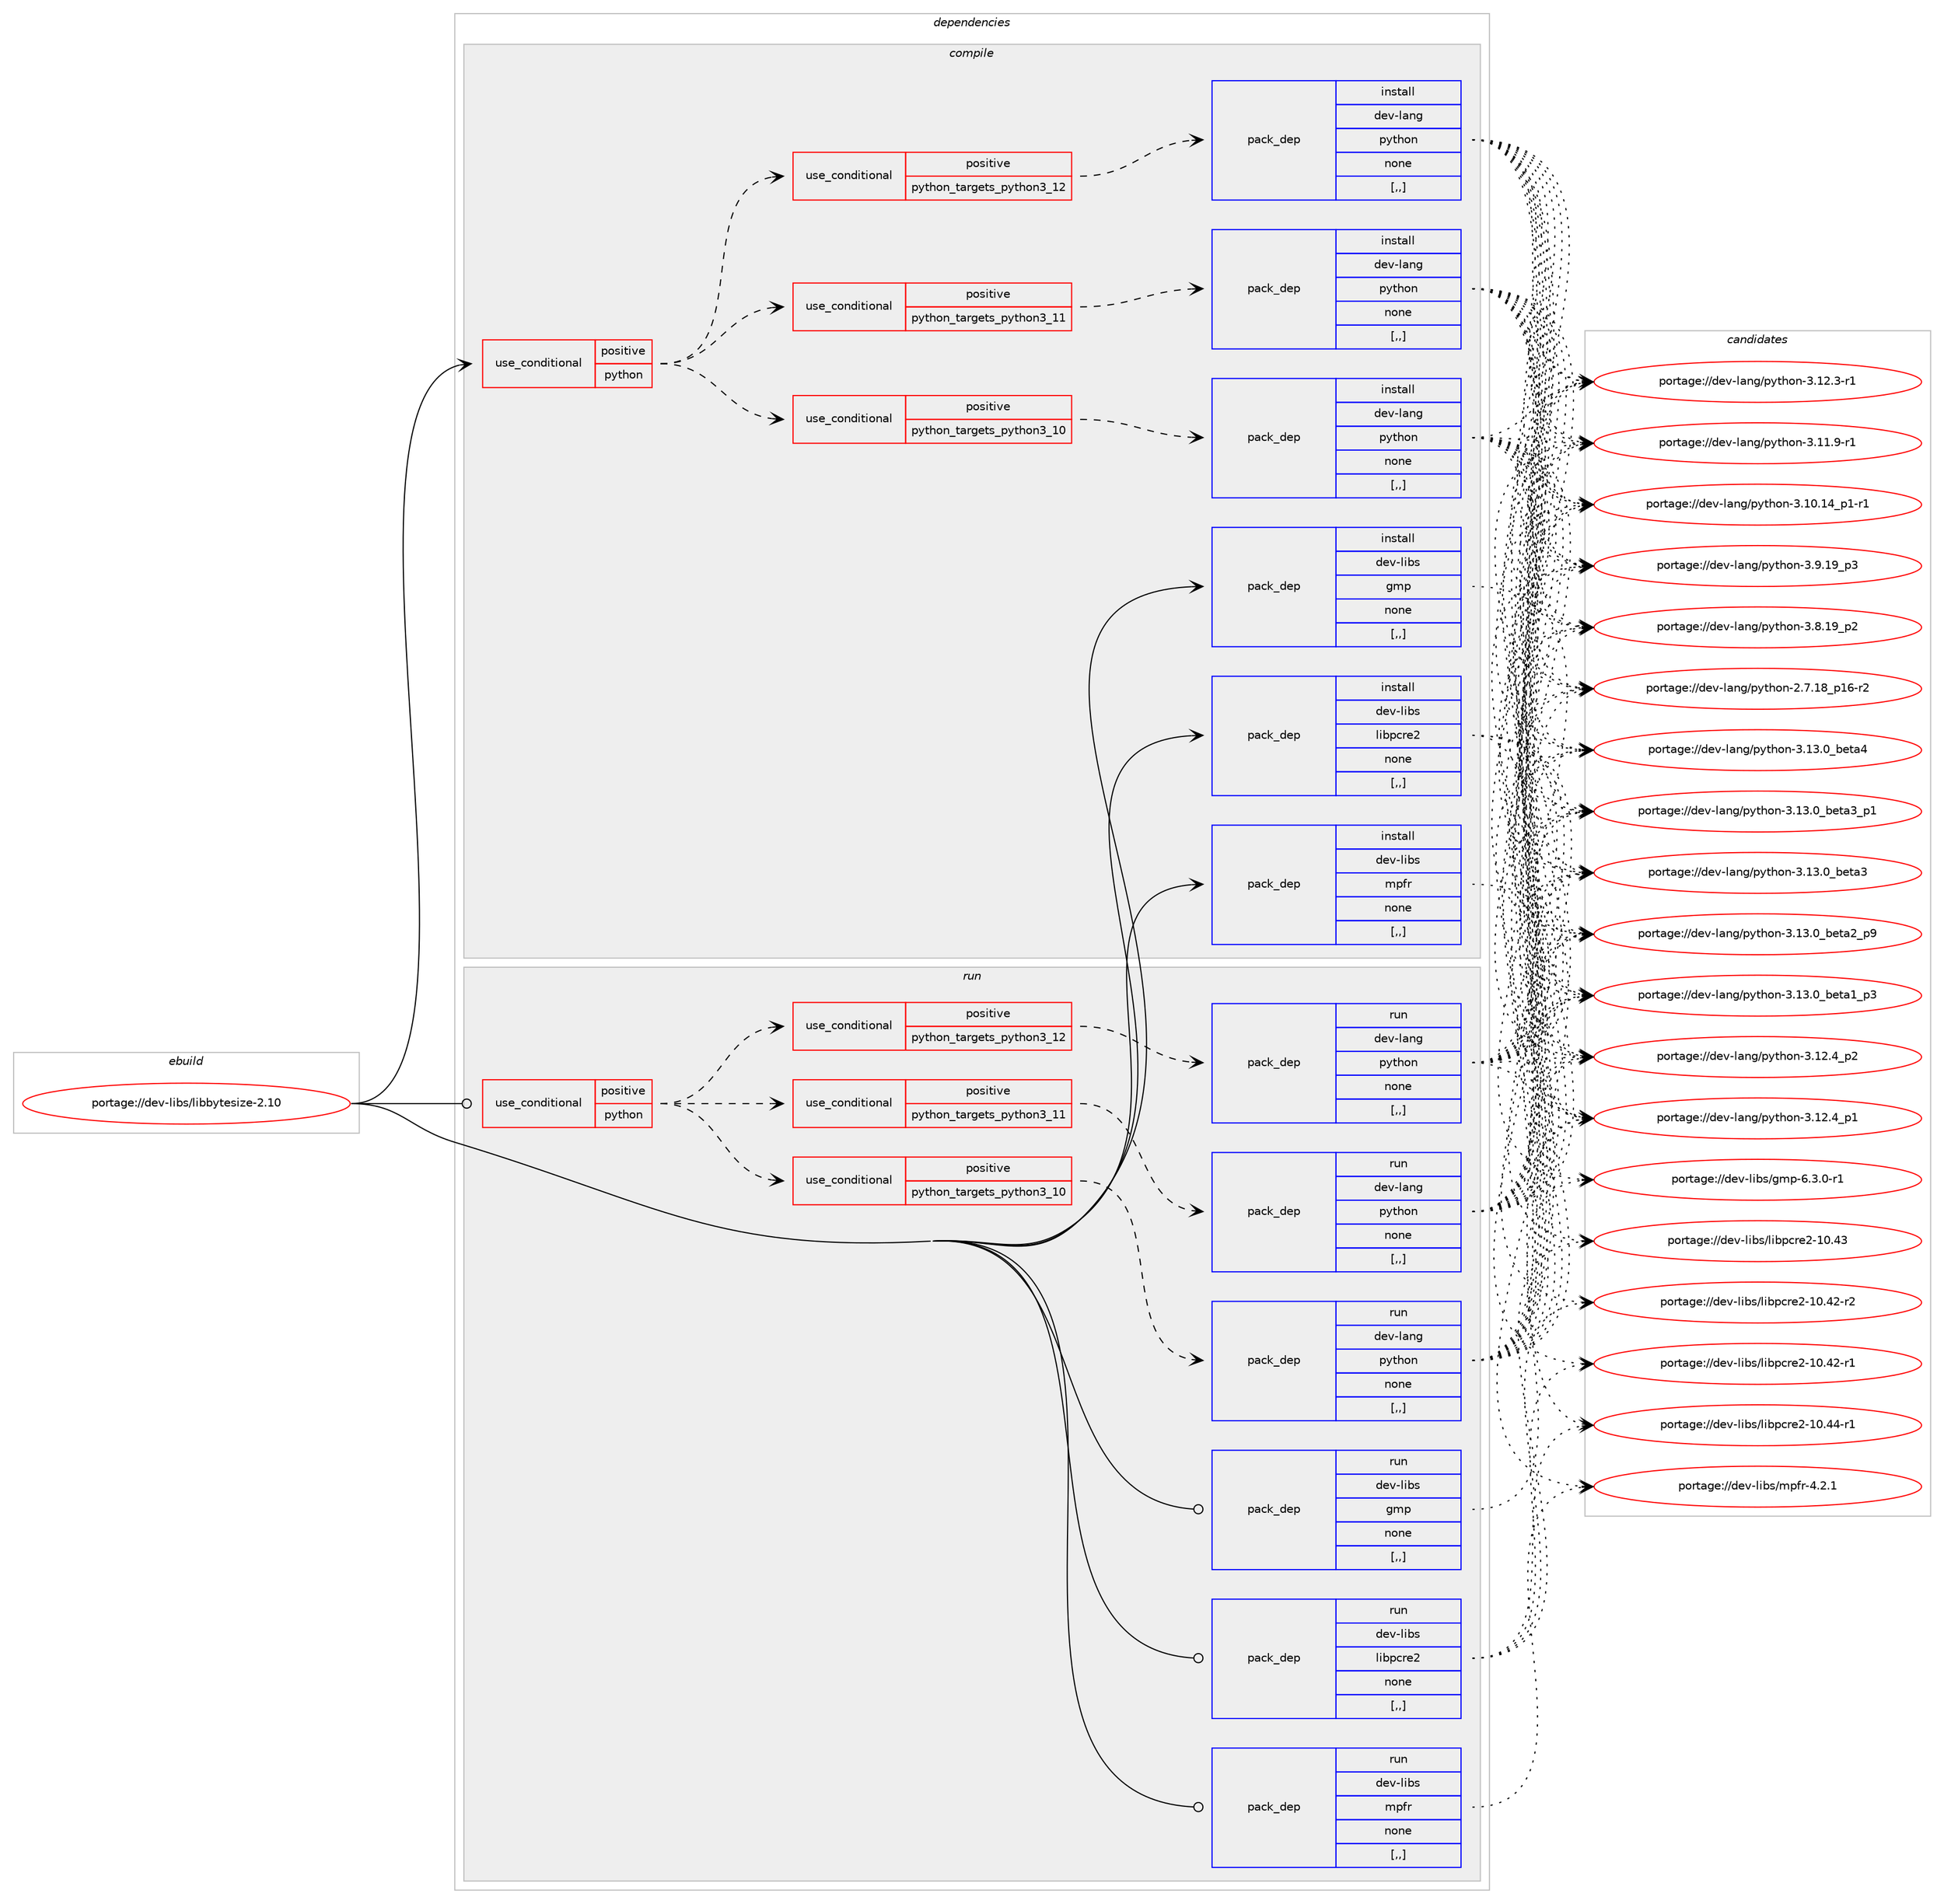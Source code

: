 digraph prolog {

# *************
# Graph options
# *************

newrank=true;
concentrate=true;
compound=true;
graph [rankdir=LR,fontname=Helvetica,fontsize=10,ranksep=1.5];#, ranksep=2.5, nodesep=0.2];
edge  [arrowhead=vee];
node  [fontname=Helvetica,fontsize=10];

# **********
# The ebuild
# **********

subgraph cluster_leftcol {
color=gray;
label=<<i>ebuild</i>>;
id [label="portage://dev-libs/libbytesize-2.10", color=red, width=4, href="../dev-libs/libbytesize-2.10.svg"];
}

# ****************
# The dependencies
# ****************

subgraph cluster_midcol {
color=gray;
label=<<i>dependencies</i>>;
subgraph cluster_compile {
fillcolor="#eeeeee";
style=filled;
label=<<i>compile</i>>;
subgraph cond26626 {
dependency109593 [label=<<TABLE BORDER="0" CELLBORDER="1" CELLSPACING="0" CELLPADDING="4"><TR><TD ROWSPAN="3" CELLPADDING="10">use_conditional</TD></TR><TR><TD>positive</TD></TR><TR><TD>python</TD></TR></TABLE>>, shape=none, color=red];
subgraph cond26627 {
dependency109594 [label=<<TABLE BORDER="0" CELLBORDER="1" CELLSPACING="0" CELLPADDING="4"><TR><TD ROWSPAN="3" CELLPADDING="10">use_conditional</TD></TR><TR><TD>positive</TD></TR><TR><TD>python_targets_python3_10</TD></TR></TABLE>>, shape=none, color=red];
subgraph pack81778 {
dependency109595 [label=<<TABLE BORDER="0" CELLBORDER="1" CELLSPACING="0" CELLPADDING="4" WIDTH="220"><TR><TD ROWSPAN="6" CELLPADDING="30">pack_dep</TD></TR><TR><TD WIDTH="110">install</TD></TR><TR><TD>dev-lang</TD></TR><TR><TD>python</TD></TR><TR><TD>none</TD></TR><TR><TD>[,,]</TD></TR></TABLE>>, shape=none, color=blue];
}
dependency109594:e -> dependency109595:w [weight=20,style="dashed",arrowhead="vee"];
}
dependency109593:e -> dependency109594:w [weight=20,style="dashed",arrowhead="vee"];
subgraph cond26628 {
dependency109596 [label=<<TABLE BORDER="0" CELLBORDER="1" CELLSPACING="0" CELLPADDING="4"><TR><TD ROWSPAN="3" CELLPADDING="10">use_conditional</TD></TR><TR><TD>positive</TD></TR><TR><TD>python_targets_python3_11</TD></TR></TABLE>>, shape=none, color=red];
subgraph pack81779 {
dependency109597 [label=<<TABLE BORDER="0" CELLBORDER="1" CELLSPACING="0" CELLPADDING="4" WIDTH="220"><TR><TD ROWSPAN="6" CELLPADDING="30">pack_dep</TD></TR><TR><TD WIDTH="110">install</TD></TR><TR><TD>dev-lang</TD></TR><TR><TD>python</TD></TR><TR><TD>none</TD></TR><TR><TD>[,,]</TD></TR></TABLE>>, shape=none, color=blue];
}
dependency109596:e -> dependency109597:w [weight=20,style="dashed",arrowhead="vee"];
}
dependency109593:e -> dependency109596:w [weight=20,style="dashed",arrowhead="vee"];
subgraph cond26629 {
dependency109598 [label=<<TABLE BORDER="0" CELLBORDER="1" CELLSPACING="0" CELLPADDING="4"><TR><TD ROWSPAN="3" CELLPADDING="10">use_conditional</TD></TR><TR><TD>positive</TD></TR><TR><TD>python_targets_python3_12</TD></TR></TABLE>>, shape=none, color=red];
subgraph pack81780 {
dependency109599 [label=<<TABLE BORDER="0" CELLBORDER="1" CELLSPACING="0" CELLPADDING="4" WIDTH="220"><TR><TD ROWSPAN="6" CELLPADDING="30">pack_dep</TD></TR><TR><TD WIDTH="110">install</TD></TR><TR><TD>dev-lang</TD></TR><TR><TD>python</TD></TR><TR><TD>none</TD></TR><TR><TD>[,,]</TD></TR></TABLE>>, shape=none, color=blue];
}
dependency109598:e -> dependency109599:w [weight=20,style="dashed",arrowhead="vee"];
}
dependency109593:e -> dependency109598:w [weight=20,style="dashed",arrowhead="vee"];
}
id:e -> dependency109593:w [weight=20,style="solid",arrowhead="vee"];
subgraph pack81781 {
dependency109600 [label=<<TABLE BORDER="0" CELLBORDER="1" CELLSPACING="0" CELLPADDING="4" WIDTH="220"><TR><TD ROWSPAN="6" CELLPADDING="30">pack_dep</TD></TR><TR><TD WIDTH="110">install</TD></TR><TR><TD>dev-libs</TD></TR><TR><TD>gmp</TD></TR><TR><TD>none</TD></TR><TR><TD>[,,]</TD></TR></TABLE>>, shape=none, color=blue];
}
id:e -> dependency109600:w [weight=20,style="solid",arrowhead="vee"];
subgraph pack81782 {
dependency109601 [label=<<TABLE BORDER="0" CELLBORDER="1" CELLSPACING="0" CELLPADDING="4" WIDTH="220"><TR><TD ROWSPAN="6" CELLPADDING="30">pack_dep</TD></TR><TR><TD WIDTH="110">install</TD></TR><TR><TD>dev-libs</TD></TR><TR><TD>libpcre2</TD></TR><TR><TD>none</TD></TR><TR><TD>[,,]</TD></TR></TABLE>>, shape=none, color=blue];
}
id:e -> dependency109601:w [weight=20,style="solid",arrowhead="vee"];
subgraph pack81783 {
dependency109602 [label=<<TABLE BORDER="0" CELLBORDER="1" CELLSPACING="0" CELLPADDING="4" WIDTH="220"><TR><TD ROWSPAN="6" CELLPADDING="30">pack_dep</TD></TR><TR><TD WIDTH="110">install</TD></TR><TR><TD>dev-libs</TD></TR><TR><TD>mpfr</TD></TR><TR><TD>none</TD></TR><TR><TD>[,,]</TD></TR></TABLE>>, shape=none, color=blue];
}
id:e -> dependency109602:w [weight=20,style="solid",arrowhead="vee"];
}
subgraph cluster_compileandrun {
fillcolor="#eeeeee";
style=filled;
label=<<i>compile and run</i>>;
}
subgraph cluster_run {
fillcolor="#eeeeee";
style=filled;
label=<<i>run</i>>;
subgraph cond26630 {
dependency109603 [label=<<TABLE BORDER="0" CELLBORDER="1" CELLSPACING="0" CELLPADDING="4"><TR><TD ROWSPAN="3" CELLPADDING="10">use_conditional</TD></TR><TR><TD>positive</TD></TR><TR><TD>python</TD></TR></TABLE>>, shape=none, color=red];
subgraph cond26631 {
dependency109604 [label=<<TABLE BORDER="0" CELLBORDER="1" CELLSPACING="0" CELLPADDING="4"><TR><TD ROWSPAN="3" CELLPADDING="10">use_conditional</TD></TR><TR><TD>positive</TD></TR><TR><TD>python_targets_python3_10</TD></TR></TABLE>>, shape=none, color=red];
subgraph pack81784 {
dependency109605 [label=<<TABLE BORDER="0" CELLBORDER="1" CELLSPACING="0" CELLPADDING="4" WIDTH="220"><TR><TD ROWSPAN="6" CELLPADDING="30">pack_dep</TD></TR><TR><TD WIDTH="110">run</TD></TR><TR><TD>dev-lang</TD></TR><TR><TD>python</TD></TR><TR><TD>none</TD></TR><TR><TD>[,,]</TD></TR></TABLE>>, shape=none, color=blue];
}
dependency109604:e -> dependency109605:w [weight=20,style="dashed",arrowhead="vee"];
}
dependency109603:e -> dependency109604:w [weight=20,style="dashed",arrowhead="vee"];
subgraph cond26632 {
dependency109606 [label=<<TABLE BORDER="0" CELLBORDER="1" CELLSPACING="0" CELLPADDING="4"><TR><TD ROWSPAN="3" CELLPADDING="10">use_conditional</TD></TR><TR><TD>positive</TD></TR><TR><TD>python_targets_python3_11</TD></TR></TABLE>>, shape=none, color=red];
subgraph pack81785 {
dependency109607 [label=<<TABLE BORDER="0" CELLBORDER="1" CELLSPACING="0" CELLPADDING="4" WIDTH="220"><TR><TD ROWSPAN="6" CELLPADDING="30">pack_dep</TD></TR><TR><TD WIDTH="110">run</TD></TR><TR><TD>dev-lang</TD></TR><TR><TD>python</TD></TR><TR><TD>none</TD></TR><TR><TD>[,,]</TD></TR></TABLE>>, shape=none, color=blue];
}
dependency109606:e -> dependency109607:w [weight=20,style="dashed",arrowhead="vee"];
}
dependency109603:e -> dependency109606:w [weight=20,style="dashed",arrowhead="vee"];
subgraph cond26633 {
dependency109608 [label=<<TABLE BORDER="0" CELLBORDER="1" CELLSPACING="0" CELLPADDING="4"><TR><TD ROWSPAN="3" CELLPADDING="10">use_conditional</TD></TR><TR><TD>positive</TD></TR><TR><TD>python_targets_python3_12</TD></TR></TABLE>>, shape=none, color=red];
subgraph pack81786 {
dependency109609 [label=<<TABLE BORDER="0" CELLBORDER="1" CELLSPACING="0" CELLPADDING="4" WIDTH="220"><TR><TD ROWSPAN="6" CELLPADDING="30">pack_dep</TD></TR><TR><TD WIDTH="110">run</TD></TR><TR><TD>dev-lang</TD></TR><TR><TD>python</TD></TR><TR><TD>none</TD></TR><TR><TD>[,,]</TD></TR></TABLE>>, shape=none, color=blue];
}
dependency109608:e -> dependency109609:w [weight=20,style="dashed",arrowhead="vee"];
}
dependency109603:e -> dependency109608:w [weight=20,style="dashed",arrowhead="vee"];
}
id:e -> dependency109603:w [weight=20,style="solid",arrowhead="odot"];
subgraph pack81787 {
dependency109610 [label=<<TABLE BORDER="0" CELLBORDER="1" CELLSPACING="0" CELLPADDING="4" WIDTH="220"><TR><TD ROWSPAN="6" CELLPADDING="30">pack_dep</TD></TR><TR><TD WIDTH="110">run</TD></TR><TR><TD>dev-libs</TD></TR><TR><TD>gmp</TD></TR><TR><TD>none</TD></TR><TR><TD>[,,]</TD></TR></TABLE>>, shape=none, color=blue];
}
id:e -> dependency109610:w [weight=20,style="solid",arrowhead="odot"];
subgraph pack81788 {
dependency109611 [label=<<TABLE BORDER="0" CELLBORDER="1" CELLSPACING="0" CELLPADDING="4" WIDTH="220"><TR><TD ROWSPAN="6" CELLPADDING="30">pack_dep</TD></TR><TR><TD WIDTH="110">run</TD></TR><TR><TD>dev-libs</TD></TR><TR><TD>libpcre2</TD></TR><TR><TD>none</TD></TR><TR><TD>[,,]</TD></TR></TABLE>>, shape=none, color=blue];
}
id:e -> dependency109611:w [weight=20,style="solid",arrowhead="odot"];
subgraph pack81789 {
dependency109612 [label=<<TABLE BORDER="0" CELLBORDER="1" CELLSPACING="0" CELLPADDING="4" WIDTH="220"><TR><TD ROWSPAN="6" CELLPADDING="30">pack_dep</TD></TR><TR><TD WIDTH="110">run</TD></TR><TR><TD>dev-libs</TD></TR><TR><TD>mpfr</TD></TR><TR><TD>none</TD></TR><TR><TD>[,,]</TD></TR></TABLE>>, shape=none, color=blue];
}
id:e -> dependency109612:w [weight=20,style="solid",arrowhead="odot"];
}
}

# **************
# The candidates
# **************

subgraph cluster_choices {
rank=same;
color=gray;
label=<<i>candidates</i>>;

subgraph choice81778 {
color=black;
nodesep=1;
choice1001011184510897110103471121211161041111104551464951464895981011169752 [label="portage://dev-lang/python-3.13.0_beta4", color=red, width=4,href="../dev-lang/python-3.13.0_beta4.svg"];
choice10010111845108971101034711212111610411111045514649514648959810111697519511249 [label="portage://dev-lang/python-3.13.0_beta3_p1", color=red, width=4,href="../dev-lang/python-3.13.0_beta3_p1.svg"];
choice1001011184510897110103471121211161041111104551464951464895981011169751 [label="portage://dev-lang/python-3.13.0_beta3", color=red, width=4,href="../dev-lang/python-3.13.0_beta3.svg"];
choice10010111845108971101034711212111610411111045514649514648959810111697509511257 [label="portage://dev-lang/python-3.13.0_beta2_p9", color=red, width=4,href="../dev-lang/python-3.13.0_beta2_p9.svg"];
choice10010111845108971101034711212111610411111045514649514648959810111697499511251 [label="portage://dev-lang/python-3.13.0_beta1_p3", color=red, width=4,href="../dev-lang/python-3.13.0_beta1_p3.svg"];
choice100101118451089711010347112121116104111110455146495046529511250 [label="portage://dev-lang/python-3.12.4_p2", color=red, width=4,href="../dev-lang/python-3.12.4_p2.svg"];
choice100101118451089711010347112121116104111110455146495046529511249 [label="portage://dev-lang/python-3.12.4_p1", color=red, width=4,href="../dev-lang/python-3.12.4_p1.svg"];
choice100101118451089711010347112121116104111110455146495046514511449 [label="portage://dev-lang/python-3.12.3-r1", color=red, width=4,href="../dev-lang/python-3.12.3-r1.svg"];
choice100101118451089711010347112121116104111110455146494946574511449 [label="portage://dev-lang/python-3.11.9-r1", color=red, width=4,href="../dev-lang/python-3.11.9-r1.svg"];
choice100101118451089711010347112121116104111110455146494846495295112494511449 [label="portage://dev-lang/python-3.10.14_p1-r1", color=red, width=4,href="../dev-lang/python-3.10.14_p1-r1.svg"];
choice100101118451089711010347112121116104111110455146574649579511251 [label="portage://dev-lang/python-3.9.19_p3", color=red, width=4,href="../dev-lang/python-3.9.19_p3.svg"];
choice100101118451089711010347112121116104111110455146564649579511250 [label="portage://dev-lang/python-3.8.19_p2", color=red, width=4,href="../dev-lang/python-3.8.19_p2.svg"];
choice100101118451089711010347112121116104111110455046554649569511249544511450 [label="portage://dev-lang/python-2.7.18_p16-r2", color=red, width=4,href="../dev-lang/python-2.7.18_p16-r2.svg"];
dependency109595:e -> choice1001011184510897110103471121211161041111104551464951464895981011169752:w [style=dotted,weight="100"];
dependency109595:e -> choice10010111845108971101034711212111610411111045514649514648959810111697519511249:w [style=dotted,weight="100"];
dependency109595:e -> choice1001011184510897110103471121211161041111104551464951464895981011169751:w [style=dotted,weight="100"];
dependency109595:e -> choice10010111845108971101034711212111610411111045514649514648959810111697509511257:w [style=dotted,weight="100"];
dependency109595:e -> choice10010111845108971101034711212111610411111045514649514648959810111697499511251:w [style=dotted,weight="100"];
dependency109595:e -> choice100101118451089711010347112121116104111110455146495046529511250:w [style=dotted,weight="100"];
dependency109595:e -> choice100101118451089711010347112121116104111110455146495046529511249:w [style=dotted,weight="100"];
dependency109595:e -> choice100101118451089711010347112121116104111110455146495046514511449:w [style=dotted,weight="100"];
dependency109595:e -> choice100101118451089711010347112121116104111110455146494946574511449:w [style=dotted,weight="100"];
dependency109595:e -> choice100101118451089711010347112121116104111110455146494846495295112494511449:w [style=dotted,weight="100"];
dependency109595:e -> choice100101118451089711010347112121116104111110455146574649579511251:w [style=dotted,weight="100"];
dependency109595:e -> choice100101118451089711010347112121116104111110455146564649579511250:w [style=dotted,weight="100"];
dependency109595:e -> choice100101118451089711010347112121116104111110455046554649569511249544511450:w [style=dotted,weight="100"];
}
subgraph choice81779 {
color=black;
nodesep=1;
choice1001011184510897110103471121211161041111104551464951464895981011169752 [label="portage://dev-lang/python-3.13.0_beta4", color=red, width=4,href="../dev-lang/python-3.13.0_beta4.svg"];
choice10010111845108971101034711212111610411111045514649514648959810111697519511249 [label="portage://dev-lang/python-3.13.0_beta3_p1", color=red, width=4,href="../dev-lang/python-3.13.0_beta3_p1.svg"];
choice1001011184510897110103471121211161041111104551464951464895981011169751 [label="portage://dev-lang/python-3.13.0_beta3", color=red, width=4,href="../dev-lang/python-3.13.0_beta3.svg"];
choice10010111845108971101034711212111610411111045514649514648959810111697509511257 [label="portage://dev-lang/python-3.13.0_beta2_p9", color=red, width=4,href="../dev-lang/python-3.13.0_beta2_p9.svg"];
choice10010111845108971101034711212111610411111045514649514648959810111697499511251 [label="portage://dev-lang/python-3.13.0_beta1_p3", color=red, width=4,href="../dev-lang/python-3.13.0_beta1_p3.svg"];
choice100101118451089711010347112121116104111110455146495046529511250 [label="portage://dev-lang/python-3.12.4_p2", color=red, width=4,href="../dev-lang/python-3.12.4_p2.svg"];
choice100101118451089711010347112121116104111110455146495046529511249 [label="portage://dev-lang/python-3.12.4_p1", color=red, width=4,href="../dev-lang/python-3.12.4_p1.svg"];
choice100101118451089711010347112121116104111110455146495046514511449 [label="portage://dev-lang/python-3.12.3-r1", color=red, width=4,href="../dev-lang/python-3.12.3-r1.svg"];
choice100101118451089711010347112121116104111110455146494946574511449 [label="portage://dev-lang/python-3.11.9-r1", color=red, width=4,href="../dev-lang/python-3.11.9-r1.svg"];
choice100101118451089711010347112121116104111110455146494846495295112494511449 [label="portage://dev-lang/python-3.10.14_p1-r1", color=red, width=4,href="../dev-lang/python-3.10.14_p1-r1.svg"];
choice100101118451089711010347112121116104111110455146574649579511251 [label="portage://dev-lang/python-3.9.19_p3", color=red, width=4,href="../dev-lang/python-3.9.19_p3.svg"];
choice100101118451089711010347112121116104111110455146564649579511250 [label="portage://dev-lang/python-3.8.19_p2", color=red, width=4,href="../dev-lang/python-3.8.19_p2.svg"];
choice100101118451089711010347112121116104111110455046554649569511249544511450 [label="portage://dev-lang/python-2.7.18_p16-r2", color=red, width=4,href="../dev-lang/python-2.7.18_p16-r2.svg"];
dependency109597:e -> choice1001011184510897110103471121211161041111104551464951464895981011169752:w [style=dotted,weight="100"];
dependency109597:e -> choice10010111845108971101034711212111610411111045514649514648959810111697519511249:w [style=dotted,weight="100"];
dependency109597:e -> choice1001011184510897110103471121211161041111104551464951464895981011169751:w [style=dotted,weight="100"];
dependency109597:e -> choice10010111845108971101034711212111610411111045514649514648959810111697509511257:w [style=dotted,weight="100"];
dependency109597:e -> choice10010111845108971101034711212111610411111045514649514648959810111697499511251:w [style=dotted,weight="100"];
dependency109597:e -> choice100101118451089711010347112121116104111110455146495046529511250:w [style=dotted,weight="100"];
dependency109597:e -> choice100101118451089711010347112121116104111110455146495046529511249:w [style=dotted,weight="100"];
dependency109597:e -> choice100101118451089711010347112121116104111110455146495046514511449:w [style=dotted,weight="100"];
dependency109597:e -> choice100101118451089711010347112121116104111110455146494946574511449:w [style=dotted,weight="100"];
dependency109597:e -> choice100101118451089711010347112121116104111110455146494846495295112494511449:w [style=dotted,weight="100"];
dependency109597:e -> choice100101118451089711010347112121116104111110455146574649579511251:w [style=dotted,weight="100"];
dependency109597:e -> choice100101118451089711010347112121116104111110455146564649579511250:w [style=dotted,weight="100"];
dependency109597:e -> choice100101118451089711010347112121116104111110455046554649569511249544511450:w [style=dotted,weight="100"];
}
subgraph choice81780 {
color=black;
nodesep=1;
choice1001011184510897110103471121211161041111104551464951464895981011169752 [label="portage://dev-lang/python-3.13.0_beta4", color=red, width=4,href="../dev-lang/python-3.13.0_beta4.svg"];
choice10010111845108971101034711212111610411111045514649514648959810111697519511249 [label="portage://dev-lang/python-3.13.0_beta3_p1", color=red, width=4,href="../dev-lang/python-3.13.0_beta3_p1.svg"];
choice1001011184510897110103471121211161041111104551464951464895981011169751 [label="portage://dev-lang/python-3.13.0_beta3", color=red, width=4,href="../dev-lang/python-3.13.0_beta3.svg"];
choice10010111845108971101034711212111610411111045514649514648959810111697509511257 [label="portage://dev-lang/python-3.13.0_beta2_p9", color=red, width=4,href="../dev-lang/python-3.13.0_beta2_p9.svg"];
choice10010111845108971101034711212111610411111045514649514648959810111697499511251 [label="portage://dev-lang/python-3.13.0_beta1_p3", color=red, width=4,href="../dev-lang/python-3.13.0_beta1_p3.svg"];
choice100101118451089711010347112121116104111110455146495046529511250 [label="portage://dev-lang/python-3.12.4_p2", color=red, width=4,href="../dev-lang/python-3.12.4_p2.svg"];
choice100101118451089711010347112121116104111110455146495046529511249 [label="portage://dev-lang/python-3.12.4_p1", color=red, width=4,href="../dev-lang/python-3.12.4_p1.svg"];
choice100101118451089711010347112121116104111110455146495046514511449 [label="portage://dev-lang/python-3.12.3-r1", color=red, width=4,href="../dev-lang/python-3.12.3-r1.svg"];
choice100101118451089711010347112121116104111110455146494946574511449 [label="portage://dev-lang/python-3.11.9-r1", color=red, width=4,href="../dev-lang/python-3.11.9-r1.svg"];
choice100101118451089711010347112121116104111110455146494846495295112494511449 [label="portage://dev-lang/python-3.10.14_p1-r1", color=red, width=4,href="../dev-lang/python-3.10.14_p1-r1.svg"];
choice100101118451089711010347112121116104111110455146574649579511251 [label="portage://dev-lang/python-3.9.19_p3", color=red, width=4,href="../dev-lang/python-3.9.19_p3.svg"];
choice100101118451089711010347112121116104111110455146564649579511250 [label="portage://dev-lang/python-3.8.19_p2", color=red, width=4,href="../dev-lang/python-3.8.19_p2.svg"];
choice100101118451089711010347112121116104111110455046554649569511249544511450 [label="portage://dev-lang/python-2.7.18_p16-r2", color=red, width=4,href="../dev-lang/python-2.7.18_p16-r2.svg"];
dependency109599:e -> choice1001011184510897110103471121211161041111104551464951464895981011169752:w [style=dotted,weight="100"];
dependency109599:e -> choice10010111845108971101034711212111610411111045514649514648959810111697519511249:w [style=dotted,weight="100"];
dependency109599:e -> choice1001011184510897110103471121211161041111104551464951464895981011169751:w [style=dotted,weight="100"];
dependency109599:e -> choice10010111845108971101034711212111610411111045514649514648959810111697509511257:w [style=dotted,weight="100"];
dependency109599:e -> choice10010111845108971101034711212111610411111045514649514648959810111697499511251:w [style=dotted,weight="100"];
dependency109599:e -> choice100101118451089711010347112121116104111110455146495046529511250:w [style=dotted,weight="100"];
dependency109599:e -> choice100101118451089711010347112121116104111110455146495046529511249:w [style=dotted,weight="100"];
dependency109599:e -> choice100101118451089711010347112121116104111110455146495046514511449:w [style=dotted,weight="100"];
dependency109599:e -> choice100101118451089711010347112121116104111110455146494946574511449:w [style=dotted,weight="100"];
dependency109599:e -> choice100101118451089711010347112121116104111110455146494846495295112494511449:w [style=dotted,weight="100"];
dependency109599:e -> choice100101118451089711010347112121116104111110455146574649579511251:w [style=dotted,weight="100"];
dependency109599:e -> choice100101118451089711010347112121116104111110455146564649579511250:w [style=dotted,weight="100"];
dependency109599:e -> choice100101118451089711010347112121116104111110455046554649569511249544511450:w [style=dotted,weight="100"];
}
subgraph choice81781 {
color=black;
nodesep=1;
choice1001011184510810598115471031091124554465146484511449 [label="portage://dev-libs/gmp-6.3.0-r1", color=red, width=4,href="../dev-libs/gmp-6.3.0-r1.svg"];
dependency109600:e -> choice1001011184510810598115471031091124554465146484511449:w [style=dotted,weight="100"];
}
subgraph choice81782 {
color=black;
nodesep=1;
choice1001011184510810598115471081059811299114101504549484652524511449 [label="portage://dev-libs/libpcre2-10.44-r1", color=red, width=4,href="../dev-libs/libpcre2-10.44-r1.svg"];
choice100101118451081059811547108105981129911410150454948465251 [label="portage://dev-libs/libpcre2-10.43", color=red, width=4,href="../dev-libs/libpcre2-10.43.svg"];
choice1001011184510810598115471081059811299114101504549484652504511450 [label="portage://dev-libs/libpcre2-10.42-r2", color=red, width=4,href="../dev-libs/libpcre2-10.42-r2.svg"];
choice1001011184510810598115471081059811299114101504549484652504511449 [label="portage://dev-libs/libpcre2-10.42-r1", color=red, width=4,href="../dev-libs/libpcre2-10.42-r1.svg"];
dependency109601:e -> choice1001011184510810598115471081059811299114101504549484652524511449:w [style=dotted,weight="100"];
dependency109601:e -> choice100101118451081059811547108105981129911410150454948465251:w [style=dotted,weight="100"];
dependency109601:e -> choice1001011184510810598115471081059811299114101504549484652504511450:w [style=dotted,weight="100"];
dependency109601:e -> choice1001011184510810598115471081059811299114101504549484652504511449:w [style=dotted,weight="100"];
}
subgraph choice81783 {
color=black;
nodesep=1;
choice100101118451081059811547109112102114455246504649 [label="portage://dev-libs/mpfr-4.2.1", color=red, width=4,href="../dev-libs/mpfr-4.2.1.svg"];
dependency109602:e -> choice100101118451081059811547109112102114455246504649:w [style=dotted,weight="100"];
}
subgraph choice81784 {
color=black;
nodesep=1;
choice1001011184510897110103471121211161041111104551464951464895981011169752 [label="portage://dev-lang/python-3.13.0_beta4", color=red, width=4,href="../dev-lang/python-3.13.0_beta4.svg"];
choice10010111845108971101034711212111610411111045514649514648959810111697519511249 [label="portage://dev-lang/python-3.13.0_beta3_p1", color=red, width=4,href="../dev-lang/python-3.13.0_beta3_p1.svg"];
choice1001011184510897110103471121211161041111104551464951464895981011169751 [label="portage://dev-lang/python-3.13.0_beta3", color=red, width=4,href="../dev-lang/python-3.13.0_beta3.svg"];
choice10010111845108971101034711212111610411111045514649514648959810111697509511257 [label="portage://dev-lang/python-3.13.0_beta2_p9", color=red, width=4,href="../dev-lang/python-3.13.0_beta2_p9.svg"];
choice10010111845108971101034711212111610411111045514649514648959810111697499511251 [label="portage://dev-lang/python-3.13.0_beta1_p3", color=red, width=4,href="../dev-lang/python-3.13.0_beta1_p3.svg"];
choice100101118451089711010347112121116104111110455146495046529511250 [label="portage://dev-lang/python-3.12.4_p2", color=red, width=4,href="../dev-lang/python-3.12.4_p2.svg"];
choice100101118451089711010347112121116104111110455146495046529511249 [label="portage://dev-lang/python-3.12.4_p1", color=red, width=4,href="../dev-lang/python-3.12.4_p1.svg"];
choice100101118451089711010347112121116104111110455146495046514511449 [label="portage://dev-lang/python-3.12.3-r1", color=red, width=4,href="../dev-lang/python-3.12.3-r1.svg"];
choice100101118451089711010347112121116104111110455146494946574511449 [label="portage://dev-lang/python-3.11.9-r1", color=red, width=4,href="../dev-lang/python-3.11.9-r1.svg"];
choice100101118451089711010347112121116104111110455146494846495295112494511449 [label="portage://dev-lang/python-3.10.14_p1-r1", color=red, width=4,href="../dev-lang/python-3.10.14_p1-r1.svg"];
choice100101118451089711010347112121116104111110455146574649579511251 [label="portage://dev-lang/python-3.9.19_p3", color=red, width=4,href="../dev-lang/python-3.9.19_p3.svg"];
choice100101118451089711010347112121116104111110455146564649579511250 [label="portage://dev-lang/python-3.8.19_p2", color=red, width=4,href="../dev-lang/python-3.8.19_p2.svg"];
choice100101118451089711010347112121116104111110455046554649569511249544511450 [label="portage://dev-lang/python-2.7.18_p16-r2", color=red, width=4,href="../dev-lang/python-2.7.18_p16-r2.svg"];
dependency109605:e -> choice1001011184510897110103471121211161041111104551464951464895981011169752:w [style=dotted,weight="100"];
dependency109605:e -> choice10010111845108971101034711212111610411111045514649514648959810111697519511249:w [style=dotted,weight="100"];
dependency109605:e -> choice1001011184510897110103471121211161041111104551464951464895981011169751:w [style=dotted,weight="100"];
dependency109605:e -> choice10010111845108971101034711212111610411111045514649514648959810111697509511257:w [style=dotted,weight="100"];
dependency109605:e -> choice10010111845108971101034711212111610411111045514649514648959810111697499511251:w [style=dotted,weight="100"];
dependency109605:e -> choice100101118451089711010347112121116104111110455146495046529511250:w [style=dotted,weight="100"];
dependency109605:e -> choice100101118451089711010347112121116104111110455146495046529511249:w [style=dotted,weight="100"];
dependency109605:e -> choice100101118451089711010347112121116104111110455146495046514511449:w [style=dotted,weight="100"];
dependency109605:e -> choice100101118451089711010347112121116104111110455146494946574511449:w [style=dotted,weight="100"];
dependency109605:e -> choice100101118451089711010347112121116104111110455146494846495295112494511449:w [style=dotted,weight="100"];
dependency109605:e -> choice100101118451089711010347112121116104111110455146574649579511251:w [style=dotted,weight="100"];
dependency109605:e -> choice100101118451089711010347112121116104111110455146564649579511250:w [style=dotted,weight="100"];
dependency109605:e -> choice100101118451089711010347112121116104111110455046554649569511249544511450:w [style=dotted,weight="100"];
}
subgraph choice81785 {
color=black;
nodesep=1;
choice1001011184510897110103471121211161041111104551464951464895981011169752 [label="portage://dev-lang/python-3.13.0_beta4", color=red, width=4,href="../dev-lang/python-3.13.0_beta4.svg"];
choice10010111845108971101034711212111610411111045514649514648959810111697519511249 [label="portage://dev-lang/python-3.13.0_beta3_p1", color=red, width=4,href="../dev-lang/python-3.13.0_beta3_p1.svg"];
choice1001011184510897110103471121211161041111104551464951464895981011169751 [label="portage://dev-lang/python-3.13.0_beta3", color=red, width=4,href="../dev-lang/python-3.13.0_beta3.svg"];
choice10010111845108971101034711212111610411111045514649514648959810111697509511257 [label="portage://dev-lang/python-3.13.0_beta2_p9", color=red, width=4,href="../dev-lang/python-3.13.0_beta2_p9.svg"];
choice10010111845108971101034711212111610411111045514649514648959810111697499511251 [label="portage://dev-lang/python-3.13.0_beta1_p3", color=red, width=4,href="../dev-lang/python-3.13.0_beta1_p3.svg"];
choice100101118451089711010347112121116104111110455146495046529511250 [label="portage://dev-lang/python-3.12.4_p2", color=red, width=4,href="../dev-lang/python-3.12.4_p2.svg"];
choice100101118451089711010347112121116104111110455146495046529511249 [label="portage://dev-lang/python-3.12.4_p1", color=red, width=4,href="../dev-lang/python-3.12.4_p1.svg"];
choice100101118451089711010347112121116104111110455146495046514511449 [label="portage://dev-lang/python-3.12.3-r1", color=red, width=4,href="../dev-lang/python-3.12.3-r1.svg"];
choice100101118451089711010347112121116104111110455146494946574511449 [label="portage://dev-lang/python-3.11.9-r1", color=red, width=4,href="../dev-lang/python-3.11.9-r1.svg"];
choice100101118451089711010347112121116104111110455146494846495295112494511449 [label="portage://dev-lang/python-3.10.14_p1-r1", color=red, width=4,href="../dev-lang/python-3.10.14_p1-r1.svg"];
choice100101118451089711010347112121116104111110455146574649579511251 [label="portage://dev-lang/python-3.9.19_p3", color=red, width=4,href="../dev-lang/python-3.9.19_p3.svg"];
choice100101118451089711010347112121116104111110455146564649579511250 [label="portage://dev-lang/python-3.8.19_p2", color=red, width=4,href="../dev-lang/python-3.8.19_p2.svg"];
choice100101118451089711010347112121116104111110455046554649569511249544511450 [label="portage://dev-lang/python-2.7.18_p16-r2", color=red, width=4,href="../dev-lang/python-2.7.18_p16-r2.svg"];
dependency109607:e -> choice1001011184510897110103471121211161041111104551464951464895981011169752:w [style=dotted,weight="100"];
dependency109607:e -> choice10010111845108971101034711212111610411111045514649514648959810111697519511249:w [style=dotted,weight="100"];
dependency109607:e -> choice1001011184510897110103471121211161041111104551464951464895981011169751:w [style=dotted,weight="100"];
dependency109607:e -> choice10010111845108971101034711212111610411111045514649514648959810111697509511257:w [style=dotted,weight="100"];
dependency109607:e -> choice10010111845108971101034711212111610411111045514649514648959810111697499511251:w [style=dotted,weight="100"];
dependency109607:e -> choice100101118451089711010347112121116104111110455146495046529511250:w [style=dotted,weight="100"];
dependency109607:e -> choice100101118451089711010347112121116104111110455146495046529511249:w [style=dotted,weight="100"];
dependency109607:e -> choice100101118451089711010347112121116104111110455146495046514511449:w [style=dotted,weight="100"];
dependency109607:e -> choice100101118451089711010347112121116104111110455146494946574511449:w [style=dotted,weight="100"];
dependency109607:e -> choice100101118451089711010347112121116104111110455146494846495295112494511449:w [style=dotted,weight="100"];
dependency109607:e -> choice100101118451089711010347112121116104111110455146574649579511251:w [style=dotted,weight="100"];
dependency109607:e -> choice100101118451089711010347112121116104111110455146564649579511250:w [style=dotted,weight="100"];
dependency109607:e -> choice100101118451089711010347112121116104111110455046554649569511249544511450:w [style=dotted,weight="100"];
}
subgraph choice81786 {
color=black;
nodesep=1;
choice1001011184510897110103471121211161041111104551464951464895981011169752 [label="portage://dev-lang/python-3.13.0_beta4", color=red, width=4,href="../dev-lang/python-3.13.0_beta4.svg"];
choice10010111845108971101034711212111610411111045514649514648959810111697519511249 [label="portage://dev-lang/python-3.13.0_beta3_p1", color=red, width=4,href="../dev-lang/python-3.13.0_beta3_p1.svg"];
choice1001011184510897110103471121211161041111104551464951464895981011169751 [label="portage://dev-lang/python-3.13.0_beta3", color=red, width=4,href="../dev-lang/python-3.13.0_beta3.svg"];
choice10010111845108971101034711212111610411111045514649514648959810111697509511257 [label="portage://dev-lang/python-3.13.0_beta2_p9", color=red, width=4,href="../dev-lang/python-3.13.0_beta2_p9.svg"];
choice10010111845108971101034711212111610411111045514649514648959810111697499511251 [label="portage://dev-lang/python-3.13.0_beta1_p3", color=red, width=4,href="../dev-lang/python-3.13.0_beta1_p3.svg"];
choice100101118451089711010347112121116104111110455146495046529511250 [label="portage://dev-lang/python-3.12.4_p2", color=red, width=4,href="../dev-lang/python-3.12.4_p2.svg"];
choice100101118451089711010347112121116104111110455146495046529511249 [label="portage://dev-lang/python-3.12.4_p1", color=red, width=4,href="../dev-lang/python-3.12.4_p1.svg"];
choice100101118451089711010347112121116104111110455146495046514511449 [label="portage://dev-lang/python-3.12.3-r1", color=red, width=4,href="../dev-lang/python-3.12.3-r1.svg"];
choice100101118451089711010347112121116104111110455146494946574511449 [label="portage://dev-lang/python-3.11.9-r1", color=red, width=4,href="../dev-lang/python-3.11.9-r1.svg"];
choice100101118451089711010347112121116104111110455146494846495295112494511449 [label="portage://dev-lang/python-3.10.14_p1-r1", color=red, width=4,href="../dev-lang/python-3.10.14_p1-r1.svg"];
choice100101118451089711010347112121116104111110455146574649579511251 [label="portage://dev-lang/python-3.9.19_p3", color=red, width=4,href="../dev-lang/python-3.9.19_p3.svg"];
choice100101118451089711010347112121116104111110455146564649579511250 [label="portage://dev-lang/python-3.8.19_p2", color=red, width=4,href="../dev-lang/python-3.8.19_p2.svg"];
choice100101118451089711010347112121116104111110455046554649569511249544511450 [label="portage://dev-lang/python-2.7.18_p16-r2", color=red, width=4,href="../dev-lang/python-2.7.18_p16-r2.svg"];
dependency109609:e -> choice1001011184510897110103471121211161041111104551464951464895981011169752:w [style=dotted,weight="100"];
dependency109609:e -> choice10010111845108971101034711212111610411111045514649514648959810111697519511249:w [style=dotted,weight="100"];
dependency109609:e -> choice1001011184510897110103471121211161041111104551464951464895981011169751:w [style=dotted,weight="100"];
dependency109609:e -> choice10010111845108971101034711212111610411111045514649514648959810111697509511257:w [style=dotted,weight="100"];
dependency109609:e -> choice10010111845108971101034711212111610411111045514649514648959810111697499511251:w [style=dotted,weight="100"];
dependency109609:e -> choice100101118451089711010347112121116104111110455146495046529511250:w [style=dotted,weight="100"];
dependency109609:e -> choice100101118451089711010347112121116104111110455146495046529511249:w [style=dotted,weight="100"];
dependency109609:e -> choice100101118451089711010347112121116104111110455146495046514511449:w [style=dotted,weight="100"];
dependency109609:e -> choice100101118451089711010347112121116104111110455146494946574511449:w [style=dotted,weight="100"];
dependency109609:e -> choice100101118451089711010347112121116104111110455146494846495295112494511449:w [style=dotted,weight="100"];
dependency109609:e -> choice100101118451089711010347112121116104111110455146574649579511251:w [style=dotted,weight="100"];
dependency109609:e -> choice100101118451089711010347112121116104111110455146564649579511250:w [style=dotted,weight="100"];
dependency109609:e -> choice100101118451089711010347112121116104111110455046554649569511249544511450:w [style=dotted,weight="100"];
}
subgraph choice81787 {
color=black;
nodesep=1;
choice1001011184510810598115471031091124554465146484511449 [label="portage://dev-libs/gmp-6.3.0-r1", color=red, width=4,href="../dev-libs/gmp-6.3.0-r1.svg"];
dependency109610:e -> choice1001011184510810598115471031091124554465146484511449:w [style=dotted,weight="100"];
}
subgraph choice81788 {
color=black;
nodesep=1;
choice1001011184510810598115471081059811299114101504549484652524511449 [label="portage://dev-libs/libpcre2-10.44-r1", color=red, width=4,href="../dev-libs/libpcre2-10.44-r1.svg"];
choice100101118451081059811547108105981129911410150454948465251 [label="portage://dev-libs/libpcre2-10.43", color=red, width=4,href="../dev-libs/libpcre2-10.43.svg"];
choice1001011184510810598115471081059811299114101504549484652504511450 [label="portage://dev-libs/libpcre2-10.42-r2", color=red, width=4,href="../dev-libs/libpcre2-10.42-r2.svg"];
choice1001011184510810598115471081059811299114101504549484652504511449 [label="portage://dev-libs/libpcre2-10.42-r1", color=red, width=4,href="../dev-libs/libpcre2-10.42-r1.svg"];
dependency109611:e -> choice1001011184510810598115471081059811299114101504549484652524511449:w [style=dotted,weight="100"];
dependency109611:e -> choice100101118451081059811547108105981129911410150454948465251:w [style=dotted,weight="100"];
dependency109611:e -> choice1001011184510810598115471081059811299114101504549484652504511450:w [style=dotted,weight="100"];
dependency109611:e -> choice1001011184510810598115471081059811299114101504549484652504511449:w [style=dotted,weight="100"];
}
subgraph choice81789 {
color=black;
nodesep=1;
choice100101118451081059811547109112102114455246504649 [label="portage://dev-libs/mpfr-4.2.1", color=red, width=4,href="../dev-libs/mpfr-4.2.1.svg"];
dependency109612:e -> choice100101118451081059811547109112102114455246504649:w [style=dotted,weight="100"];
}
}

}
